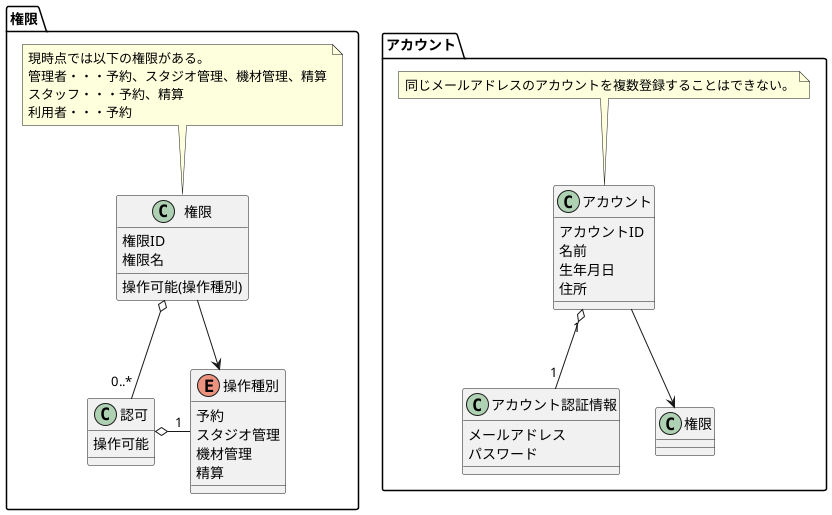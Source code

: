 @startuml DomainModel

package アカウント {
    class アカウント {
        アカウントID
        名前
        生年月日
        住所
    }

    class アカウント認証情報 {
        メールアドレス
        パスワード
    }

    アカウント "1" o-- "1" アカウント認証情報
    アカウント --> 権限

    note top of アカウント
    同じメールアドレスのアカウントを複数登録することはできない。
    end note
}

package 権限 {
    class 権限 {
        権限ID
        権限名
        操作可能(操作種別)
    }

    class 認可 {
        操作可能
    }

    enum 操作種別 {
        予約
        スタジオ管理
        機材管理
        精算
    }

    権限 o-- "0..*" 認可
    認可 o- "1" 操作種別
    権限 --> 操作種別

    note top of 権限
    現時点では以下の権限がある。
    管理者・・・予約、スタジオ管理、機材管理、精算
    スタッフ・・・予約、精算
    利用者・・・予約
    end note
}

@enduml
